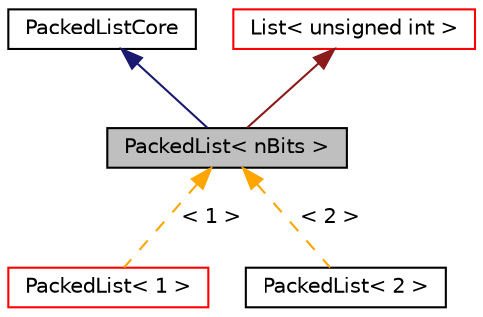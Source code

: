 digraph "PackedList&lt; nBits &gt;"
{
  bgcolor="transparent";
  edge [fontname="Helvetica",fontsize="10",labelfontname="Helvetica",labelfontsize="10"];
  node [fontname="Helvetica",fontsize="10",shape=record];
  Node1 [label="PackedList\< nBits \>",height=0.2,width=0.4,color="black", fillcolor="grey75", style="filled", fontcolor="black"];
  Node2 -> Node1 [dir="back",color="midnightblue",fontsize="10",style="solid",fontname="Helvetica"];
  Node2 [label="PackedListCore",height=0.2,width=0.4,color="black",URL="$a01802.html",tooltip="Template-invariant bits for PackedList. "];
  Node3 -> Node1 [dir="back",color="firebrick4",fontsize="10",style="solid",fontname="Helvetica"];
  Node3 [label="List\< unsigned int \>",height=0.2,width=0.4,color="red",URL="$a01397.html"];
  Node1 -> Node4 [dir="back",color="orange",fontsize="10",style="dashed",label=" \< 1 \>" ,fontname="Helvetica"];
  Node4 [label="PackedList\< 1 \>",height=0.2,width=0.4,color="red",URL="$a01801.html"];
  Node1 -> Node5 [dir="back",color="orange",fontsize="10",style="dashed",label=" \< 2 \>" ,fontname="Helvetica"];
  Node5 [label="PackedList\< 2 \>",height=0.2,width=0.4,color="black",URL="$a01801.html"];
}
